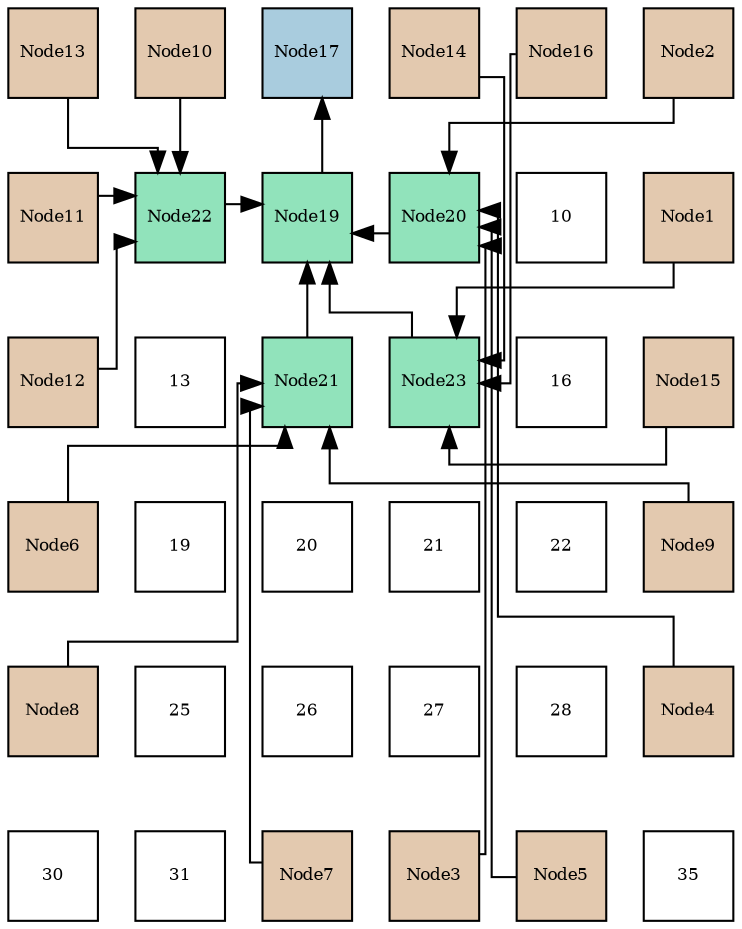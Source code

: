 digraph layout{
 rankdir=TB;
 splines=ortho;
 node [style=filled shape=square fixedsize=true width=0.6];
0[label="Node13", fontsize=8, fillcolor="#e3c9af"];
1[label="Node10", fontsize=8, fillcolor="#e3c9af"];
2[label="Node17", fontsize=8, fillcolor="#a9ccde"];
3[label="Node14", fontsize=8, fillcolor="#e3c9af"];
4[label="Node16", fontsize=8, fillcolor="#e3c9af"];
5[label="Node2", fontsize=8, fillcolor="#e3c9af"];
6[label="Node11", fontsize=8, fillcolor="#e3c9af"];
7[label="Node22", fontsize=8, fillcolor="#91e3bb"];
8[label="Node19", fontsize=8, fillcolor="#91e3bb"];
9[label="Node20", fontsize=8, fillcolor="#91e3bb"];
10[label="10", fontsize=8, fillcolor="#ffffff"];
11[label="Node1", fontsize=8, fillcolor="#e3c9af"];
12[label="Node12", fontsize=8, fillcolor="#e3c9af"];
13[label="13", fontsize=8, fillcolor="#ffffff"];
14[label="Node21", fontsize=8, fillcolor="#91e3bb"];
15[label="Node23", fontsize=8, fillcolor="#91e3bb"];
16[label="16", fontsize=8, fillcolor="#ffffff"];
17[label="Node15", fontsize=8, fillcolor="#e3c9af"];
18[label="Node6", fontsize=8, fillcolor="#e3c9af"];
19[label="19", fontsize=8, fillcolor="#ffffff"];
20[label="20", fontsize=8, fillcolor="#ffffff"];
21[label="21", fontsize=8, fillcolor="#ffffff"];
22[label="22", fontsize=8, fillcolor="#ffffff"];
23[label="Node9", fontsize=8, fillcolor="#e3c9af"];
24[label="Node8", fontsize=8, fillcolor="#e3c9af"];
25[label="25", fontsize=8, fillcolor="#ffffff"];
26[label="26", fontsize=8, fillcolor="#ffffff"];
27[label="27", fontsize=8, fillcolor="#ffffff"];
28[label="28", fontsize=8, fillcolor="#ffffff"];
29[label="Node4", fontsize=8, fillcolor="#e3c9af"];
30[label="30", fontsize=8, fillcolor="#ffffff"];
31[label="31", fontsize=8, fillcolor="#ffffff"];
32[label="Node7", fontsize=8, fillcolor="#e3c9af"];
33[label="Node3", fontsize=8, fillcolor="#e3c9af"];
34[label="Node5", fontsize=8, fillcolor="#e3c9af"];
35[label="35", fontsize=8, fillcolor="#ffffff"];
edge [constraint=false, style=vis];8 -> 2;
9 -> 8;
14 -> 8;
7 -> 8;
15 -> 8;
5 -> 9;
33 -> 9;
29 -> 9;
34 -> 9;
18 -> 14;
32 -> 14;
24 -> 14;
23 -> 14;
1 -> 7;
6 -> 7;
12 -> 7;
0 -> 7;
11 -> 15;
3 -> 15;
17 -> 15;
4 -> 15;
edge [constraint=true, style=invis];
0 -> 6 -> 12 -> 18 -> 24 -> 30;
1 -> 7 -> 13 -> 19 -> 25 -> 31;
2 -> 8 -> 14 -> 20 -> 26 -> 32;
3 -> 9 -> 15 -> 21 -> 27 -> 33;
4 -> 10 -> 16 -> 22 -> 28 -> 34;
5 -> 11 -> 17 -> 23 -> 29 -> 35;
rank = same {0 -> 1 -> 2 -> 3 -> 4 -> 5};
rank = same {6 -> 7 -> 8 -> 9 -> 10 -> 11};
rank = same {12 -> 13 -> 14 -> 15 -> 16 -> 17};
rank = same {18 -> 19 -> 20 -> 21 -> 22 -> 23};
rank = same {24 -> 25 -> 26 -> 27 -> 28 -> 29};
rank = same {30 -> 31 -> 32 -> 33 -> 34 -> 35};
}